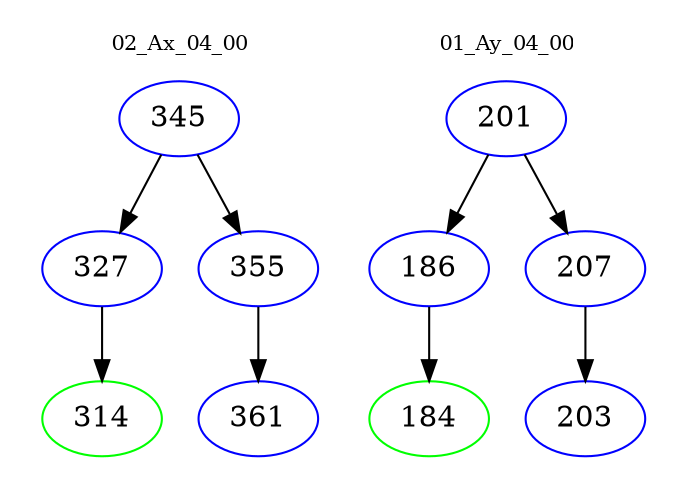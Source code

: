 digraph{
subgraph cluster_0 {
color = white
label = "02_Ax_04_00";
fontsize=10;
T0_345 [label="345", color="blue"]
T0_345 -> T0_327 [color="black"]
T0_327 [label="327", color="blue"]
T0_327 -> T0_314 [color="black"]
T0_314 [label="314", color="green"]
T0_345 -> T0_355 [color="black"]
T0_355 [label="355", color="blue"]
T0_355 -> T0_361 [color="black"]
T0_361 [label="361", color="blue"]
}
subgraph cluster_1 {
color = white
label = "01_Ay_04_00";
fontsize=10;
T1_201 [label="201", color="blue"]
T1_201 -> T1_186 [color="black"]
T1_186 [label="186", color="blue"]
T1_186 -> T1_184 [color="black"]
T1_184 [label="184", color="green"]
T1_201 -> T1_207 [color="black"]
T1_207 [label="207", color="blue"]
T1_207 -> T1_203 [color="black"]
T1_203 [label="203", color="blue"]
}
}
